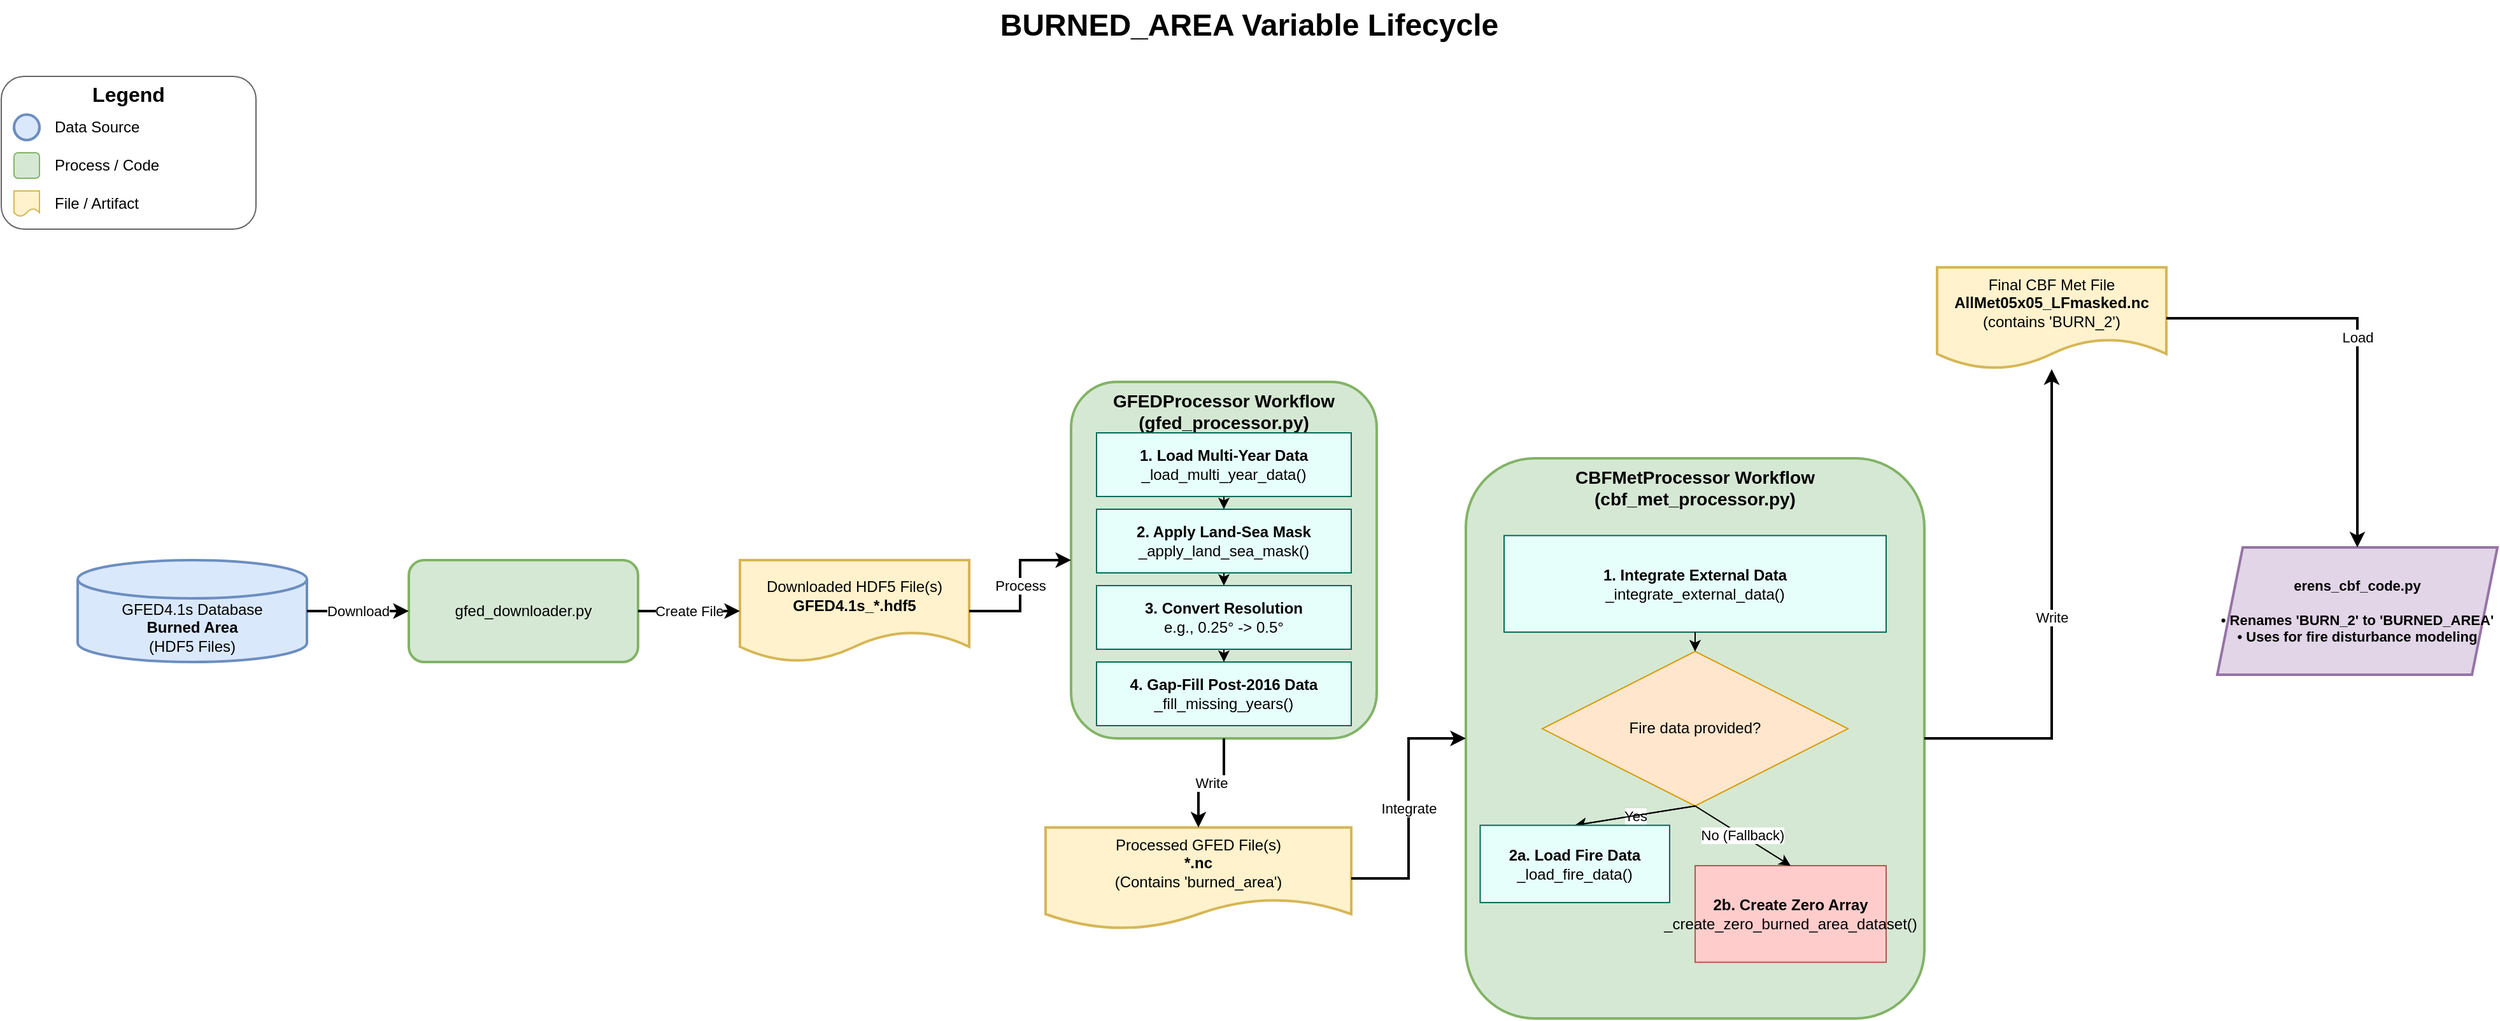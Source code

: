 <mxfile version="28.1.2">
  <diagram name="BURNED-AREA-Lifecycle" id="BURNED-AREA-Lifecycle-1">
    <mxGraphModel dx="1799" dy="1219" grid="1" gridSize="10" guides="1" tooltips="1" connect="1" arrows="1" fold="1" page="1" pageScale="1" pageWidth="2000" pageHeight="1400" math="0" shadow="0">
      <root>
        <mxCell id="0" />
        <mxCell id="1" parent="0" />
        <mxCell id="title" value="BURNED_AREA Variable Lifecycle" style="text;html=1;strokeColor=none;fillColor=none;align=center;verticalAlign=middle;whiteSpace=wrap;rounded=0;fontSize=24;fontStyle=1" parent="1" vertex="1">
          <mxGeometry x="300" y="20" width="1400" height="40" as="geometry" />
        </mxCell>
        <mxCell id="legend-box" value="" style="rounded=1;whiteSpace=wrap;html=1;strokeColor=#666666;fillColor=none;" parent="1" vertex="1">
          <mxGeometry x="20" y="80" width="200" height="120" as="geometry" />
        </mxCell>
        <mxCell id="legend-title" value="Legend" style="text;html=1;strokeColor=none;fillColor=none;align=center;verticalAlign=middle;whiteSpace=wrap;rounded=0;fontStyle=1;fontSize=16;" parent="1" vertex="1">
          <mxGeometry x="30" y="84" width="180" height="20" as="geometry" />
        </mxCell>
        <mxCell id="legend-source" value="" style="shape=cylinder3;whiteSpace=wrap;html=1;boundedLbl=1;backgroundOutline=1;size=15;strokeWidth=2;fillColor=#dae8fc;strokeColor=#6c8ebf;" parent="1" vertex="1">
          <mxGeometry x="30" y="110" width="20" height="20" as="geometry" />
        </mxCell>
        <mxCell id="legend-source-text" value="Data Source" style="text;html=1;strokeColor=none;fillColor=none;align=left;verticalAlign=middle;whiteSpace=wrap;rounded=0;" parent="1" vertex="1">
          <mxGeometry x="60" y="110" width="140" height="20" as="geometry" />
        </mxCell>
        <mxCell id="legend-process" value="" style="rounded=1;whiteSpace=wrap;html=1;fillColor=#d5e8d4;strokeColor=#82b366;" parent="1" vertex="1">
          <mxGeometry x="30" y="140" width="20" height="20" as="geometry" />
        </mxCell>
        <mxCell id="legend-process-text" value="Process / Code" style="text;html=1;strokeColor=none;fillColor=none;align=left;verticalAlign=middle;whiteSpace=wrap;rounded=0;" parent="1" vertex="1">
          <mxGeometry x="60" y="140" width="140" height="20" as="geometry" />
        </mxCell>
        <mxCell id="legend-file" value="" style="shape=document;whiteSpace=wrap;html=1;boundedLbl=1;fillColor=#fff2cc;strokeColor=#d6b656;" parent="1" vertex="1">
          <mxGeometry x="30" y="170" width="20" height="20" as="geometry" />
        </mxCell>
        <mxCell id="legend-file-text" value="File / Artifact" style="text;html=1;strokeColor=none;fillColor=none;align=left;verticalAlign=middle;whiteSpace=wrap;rounded=0;" parent="1" vertex="1">
          <mxGeometry x="60" y="170" width="140" height="20" as="geometry" />
        </mxCell>
        <mxCell id="source-data" value="GFED4.1s Database&lt;br&gt;&lt;b&gt;Burned Area&lt;/b&gt;&lt;br&gt;(HDF5 Files)" style="shape=cylinder3;whiteSpace=wrap;html=1;boundedLbl=1;backgroundOutline=1;size=15;strokeWidth=2;fontSize=12;fontStyle=0;fillColor=#dae8fc;strokeColor=#6c8ebf;" parent="1" vertex="1">
          <mxGeometry x="80" y="460" width="180" height="80" as="geometry" />
        </mxCell>
        <mxCell id="downloader" value="gfed_downloader.py" style="rounded=1;whiteSpace=wrap;html=1;strokeWidth=2;fontSize=12;fillColor=#d5e8d4;strokeColor=#82b366;align=center;" parent="1" vertex="1">
          <mxGeometry x="340" y="460" width="180" height="80" as="geometry" />
        </mxCell>
        <mxCell id="downloaded-file" value="Downloaded HDF5 File(s)&lt;br&gt;&lt;b&gt;GFED4.1s_*.hdf5&lt;/b&gt;" style="shape=document;whiteSpace=wrap;html=1;boundedLbl=1;strokeWidth=2;fontSize=12;fillColor=#fff2cc;strokeColor=#d6b656;" parent="1" vertex="1">
          <mxGeometry x="600" y="460" width="180" height="80" as="geometry" />
        </mxCell>
        <mxCell id="gfed-processor" value="GFEDProcessor Workflow&lt;br&gt;(gfed_processor.py)" style="rounded=1;whiteSpace=wrap;html=1;strokeWidth=2;fontSize=14;fontStyle=1;align=center;verticalAlign=top;fillColor=#d5e8d4;strokeColor=#82b366;" parent="1" vertex="1">
          <mxGeometry x="860" y="320" width="240" height="280" as="geometry" />
        </mxCell>
        <mxCell id="step1" value="&lt;b&gt;1. Load Multi-Year Data&lt;/b&gt;&lt;br&gt;_load_multi_year_data()" style="rounded=0;whiteSpace=wrap;html=1;align=center;fillColor=#e6fffa;strokeColor=#006b57;" parent="gfed-processor" vertex="1">
          <mxGeometry x="20" y="40" width="200" height="50" as="geometry" />
        </mxCell>
        <mxCell id="step2" value="&lt;b&gt;2. Apply Land-Sea Mask&lt;/b&gt;&lt;br&gt;_apply_land_sea_mask()" style="rounded=0;whiteSpace=wrap;html=1;align=center;fillColor=#e6fffa;strokeColor=#006b57;" parent="gfed-processor" vertex="1">
          <mxGeometry x="20" y="100" width="200" height="50" as="geometry" />
        </mxCell>
        <mxCell id="step3" value="&lt;b&gt;3. Convert Resolution&lt;/b&gt;&lt;br&gt;e.g., 0.25° -&amp;gt; 0.5°" style="rounded=0;whiteSpace=wrap;html=1;align=center;fillColor=#e6fffa;strokeColor=#006b57;" parent="gfed-processor" vertex="1">
          <mxGeometry x="20" y="160" width="200" height="50" as="geometry" />
        </mxCell>
        <mxCell id="step4" value="&lt;b&gt;4. Gap-Fill Post-2016 Data&lt;/b&gt;&lt;br&gt;_fill_missing_years()" style="rounded=0;whiteSpace=wrap;html=1;align=center;fillColor=#e6fffa;strokeColor=#006b57;" parent="gfed-processor" vertex="1">
          <mxGeometry x="20" y="220" width="200" height="50" as="geometry" />
        </mxCell>
        <mxCell id="sub-arrow1" value="" style="endArrow=classic;html=1;rounded=0;" parent="gfed-processor" source="step1" target="step2" edge="1">
          <mxGeometry width="50" height="50" relative="1" as="geometry">
            <mxPoint x="120" y="100" as="sourcePoint" />
            <mxPoint x="120" y="150" as="targetPoint" />
          </mxGeometry>
        </mxCell>
        <mxCell id="sub-arrow2" value="" style="endArrow=classic;html=1;rounded=0;" parent="gfed-processor" source="step2" target="step3" edge="1">
          <mxGeometry width="50" height="50" relative="1" as="geometry">
            <mxPoint x="120" y="160" as="sourcePoint" />
            <mxPoint x="120" y="210" as="targetPoint" />
          </mxGeometry>
        </mxCell>
        <mxCell id="sub-arrow3" value="" style="endArrow=classic;html=1;rounded=0;" parent="gfed-processor" source="step3" target="step4" edge="1">
          <mxGeometry width="50" height="50" relative="1" as="geometry">
            <mxPoint x="120" y="220" as="sourcePoint" />
            <mxPoint x="120" y="270" as="targetPoint" />
          </mxGeometry>
        </mxCell>
        <mxCell id="intermediate-file" value="Processed GFED File(s)&lt;br&gt;&lt;b&gt;*.nc&lt;/b&gt;&lt;br&gt;(Contains &#39;burned_area&#39;)" style="shape=document;whiteSpace=wrap;html=1;boundedLbl=1;strokeWidth=2;fontSize=12;fillColor=#fff2cc;strokeColor=#d6b656;" parent="1" vertex="1">
          <mxGeometry x="840" y="670" width="240" height="80" as="geometry" />
        </mxCell>
        <mxCell id="cbf-processor" value="CBFMetProcessor Workflow&lt;br&gt;(cbf_met_processor.py)" style="rounded=1;whiteSpace=wrap;html=1;strokeWidth=2;fontSize=14;fontStyle=1;align=center;verticalAlign=top;fillColor=#d5e8d4;strokeColor=#82b366;" parent="1" vertex="1">
          <mxGeometry x="1170" y="380" width="360" height="440" as="geometry" />
        </mxCell>
        <mxCell id="cbf-step1" value="&lt;b&gt;1. Integrate External Data&lt;/b&gt;&lt;br&gt;_integrate_external_data()" style="rounded=0;whiteSpace=wrap;html=1;align=center;fillColor=#e6fffa;strokeColor=#006b57;" parent="cbf-processor" vertex="1">
          <mxGeometry x="30.0" y="60.69" width="300.0" height="75.862" as="geometry" />
        </mxCell>
        <mxCell id="cbf-decision" value="Fire data provided?" style="rhombus;whiteSpace=wrap;html=1;fillColor=#ffe6cc;strokeColor=#d79b00;" parent="cbf-processor" vertex="1">
          <mxGeometry x="60.0" y="151.725" width="240.0" height="121.38" as="geometry" />
        </mxCell>
        <mxCell id="cbf-sub-arrow1" value="" style="endArrow=classic;html=1;rounded=0;" parent="cbf-processor" source="cbf-step1" target="cbf-decision" edge="1">
          <mxGeometry width="50" height="50" relative="1" as="geometry">
            <mxPoint x="180" y="151.725" as="sourcePoint" />
            <mxPoint x="180" y="227.587" as="targetPoint" />
          </mxGeometry>
        </mxCell>
        <mxCell id="cbf-sub-arrow2" value="Yes" style="endArrow=classic;html=1;rounded=0;exitX=0.5;exitY=1;exitDx=0;exitDy=0;entryX=0.5;entryY=0;entryDx=0;entryDy=0;" parent="cbf-processor" source="cbf-decision" target="cbf-yes" edge="1">
          <mxGeometry width="50" height="50" relative="1" as="geometry">
            <mxPoint x="180" y="288.277" as="sourcePoint" />
            <mxPoint x="180" y="364.139" as="targetPoint" />
          </mxGeometry>
        </mxCell>
        <mxCell id="Zwpx8c13Ym1cQCOzsaLt-1" value="" style="endArrow=classic;html=1;rounded=0;exitX=0.5;exitY=1;exitDx=0;exitDy=0;entryX=0.5;entryY=0;entryDx=0;entryDy=0;" edge="1" parent="cbf-processor" source="cbf-decision" target="cbf-yes">
          <mxGeometry width="50" height="50" relative="1" as="geometry">
            <mxPoint x="1541.25" y="697.614" as="sourcePoint" />
            <mxPoint x="1541.25" y="789.288" as="targetPoint" />
          </mxGeometry>
        </mxCell>
        <mxCell id="cbf-yes" value="&lt;b&gt;2a. Load Fire Data&lt;/b&gt;&lt;br&gt;_load_fire_data()" style="rounded=0;whiteSpace=wrap;html=1;align=center;fillColor=#e6fffa;strokeColor=#006b57;" parent="cbf-processor" vertex="1">
          <mxGeometry x="11.25" y="288.28" width="148.75" height="60.69" as="geometry" />
        </mxCell>
        <mxCell id="cbf-no" value="&lt;b&gt;2b. Create Zero Array&lt;/b&gt;&lt;br&gt;_create_zero_burned_area_dataset()" style="rounded=0;whiteSpace=wrap;html=1;align=center;fillColor=#ffcccc;strokeColor=#b85450;" parent="cbf-processor" vertex="1">
          <mxGeometry x="180" y="320.001" width="149.996" height="75.866" as="geometry" />
        </mxCell>
        <mxCell id="cbf-sub-arrow3" value="No (Fallback)" style="endArrow=classic;html=1;rounded=0;entryX=0.5;entryY=0;entryDx=0;entryDy=0;exitX=0.5;exitY=1;exitDx=0;exitDy=0;" parent="cbf-processor" source="cbf-decision" target="cbf-no" edge="1">
          <mxGeometry width="50" height="50" relative="1" as="geometry">
            <mxPoint x="200" y="250" as="sourcePoint" />
            <mxPoint x="200" y="420.714" as="targetPoint" />
          </mxGeometry>
        </mxCell>
        <mxCell id="cbf-file" value="Final CBF Met File&lt;br&gt;&lt;b&gt;AllMet05x05_LFmasked.nc&lt;/b&gt;&lt;br&gt;(contains &#39;BURN_2&#39;)" style="shape=document;whiteSpace=wrap;html=1;boundedLbl=1;strokeWidth=2;fontSize=12;fillColor=#fff2cc;strokeColor=#d6b656;" parent="1" vertex="1">
          <mxGeometry x="1540" y="230" width="180" height="80" as="geometry" />
        </mxCell>
        <mxCell id="erens-code" value="erens_cbf_code.py&lt;br&gt;&lt;br&gt;• Renames &#39;BURN_2&#39; to &#39;BURNED_AREA&#39;&lt;br&gt;• Uses for fire disturbance modeling" style="shape=parallelogram;perimeter=parallelogramPerimeter;whiteSpace=wrap;html=1;fixedSize=1;strokeWidth=2;fontSize=11;fontStyle=1;fillColor=#e1d5e7;strokeColor=#9673a6;align=center;" parent="1" vertex="1">
          <mxGeometry x="1760" y="450" width="220" height="100" as="geometry" />
        </mxCell>
        <mxCell id="arrow1" value="Download" style="edgeStyle=orthogonalEdgeStyle;rounded=0;orthogonalLoop=1;jettySize=auto;html=1;endArrow=classic;endFill=1;strokeWidth=2;" parent="1" source="source-data" target="downloader" edge="1">
          <mxGeometry relative="1" as="geometry" />
        </mxCell>
        <mxCell id="arrow2" value="Create File" style="edgeStyle=orthogonalEdgeStyle;rounded=0;orthogonalLoop=1;jettySize=auto;html=1;endArrow=classic;endFill=1;strokeWidth=2;" parent="1" source="downloader" target="downloaded-file" edge="1">
          <mxGeometry relative="1" as="geometry" />
        </mxCell>
        <mxCell id="arrow3" value="Process" style="edgeStyle=orthogonalEdgeStyle;rounded=0;orthogonalLoop=1;jettySize=auto;html=1;endArrow=classic;endFill=1;strokeWidth=2;" parent="1" source="downloaded-file" target="gfed-processor" edge="1">
          <mxGeometry relative="1" as="geometry" />
        </mxCell>
        <mxCell id="arrow4" value="Write" style="edgeStyle=orthogonalEdgeStyle;rounded=0;orthogonalLoop=1;jettySize=auto;html=1;endArrow=classic;endFill=1;strokeWidth=2;" parent="1" source="gfed-processor" target="intermediate-file" edge="1">
          <mxGeometry relative="1" as="geometry" />
        </mxCell>
        <mxCell id="arrow5" value="Integrate" style="edgeStyle=orthogonalEdgeStyle;rounded=0;orthogonalLoop=1;jettySize=auto;html=1;endArrow=classic;endFill=1;strokeWidth=2;" parent="1" source="intermediate-file" target="cbf-processor" edge="1">
          <mxGeometry relative="1" as="geometry" />
        </mxCell>
        <mxCell id="arrow6" value="Write" style="edgeStyle=orthogonalEdgeStyle;rounded=0;orthogonalLoop=1;jettySize=auto;html=1;endArrow=classic;endFill=1;strokeWidth=2;" parent="1" source="cbf-processor" target="cbf-file" edge="1">
          <mxGeometry relative="1" as="geometry" />
        </mxCell>
        <mxCell id="arrow7" value="Load" style="edgeStyle=orthogonalEdgeStyle;rounded=0;orthogonalLoop=1;jettySize=auto;html=1;endArrow=classic;endFill=1;strokeWidth=2;" parent="1" source="cbf-file" target="erens-code" edge="1">
          <mxGeometry relative="1" as="geometry" />
        </mxCell>
      </root>
    </mxGraphModel>
  </diagram>
</mxfile>
